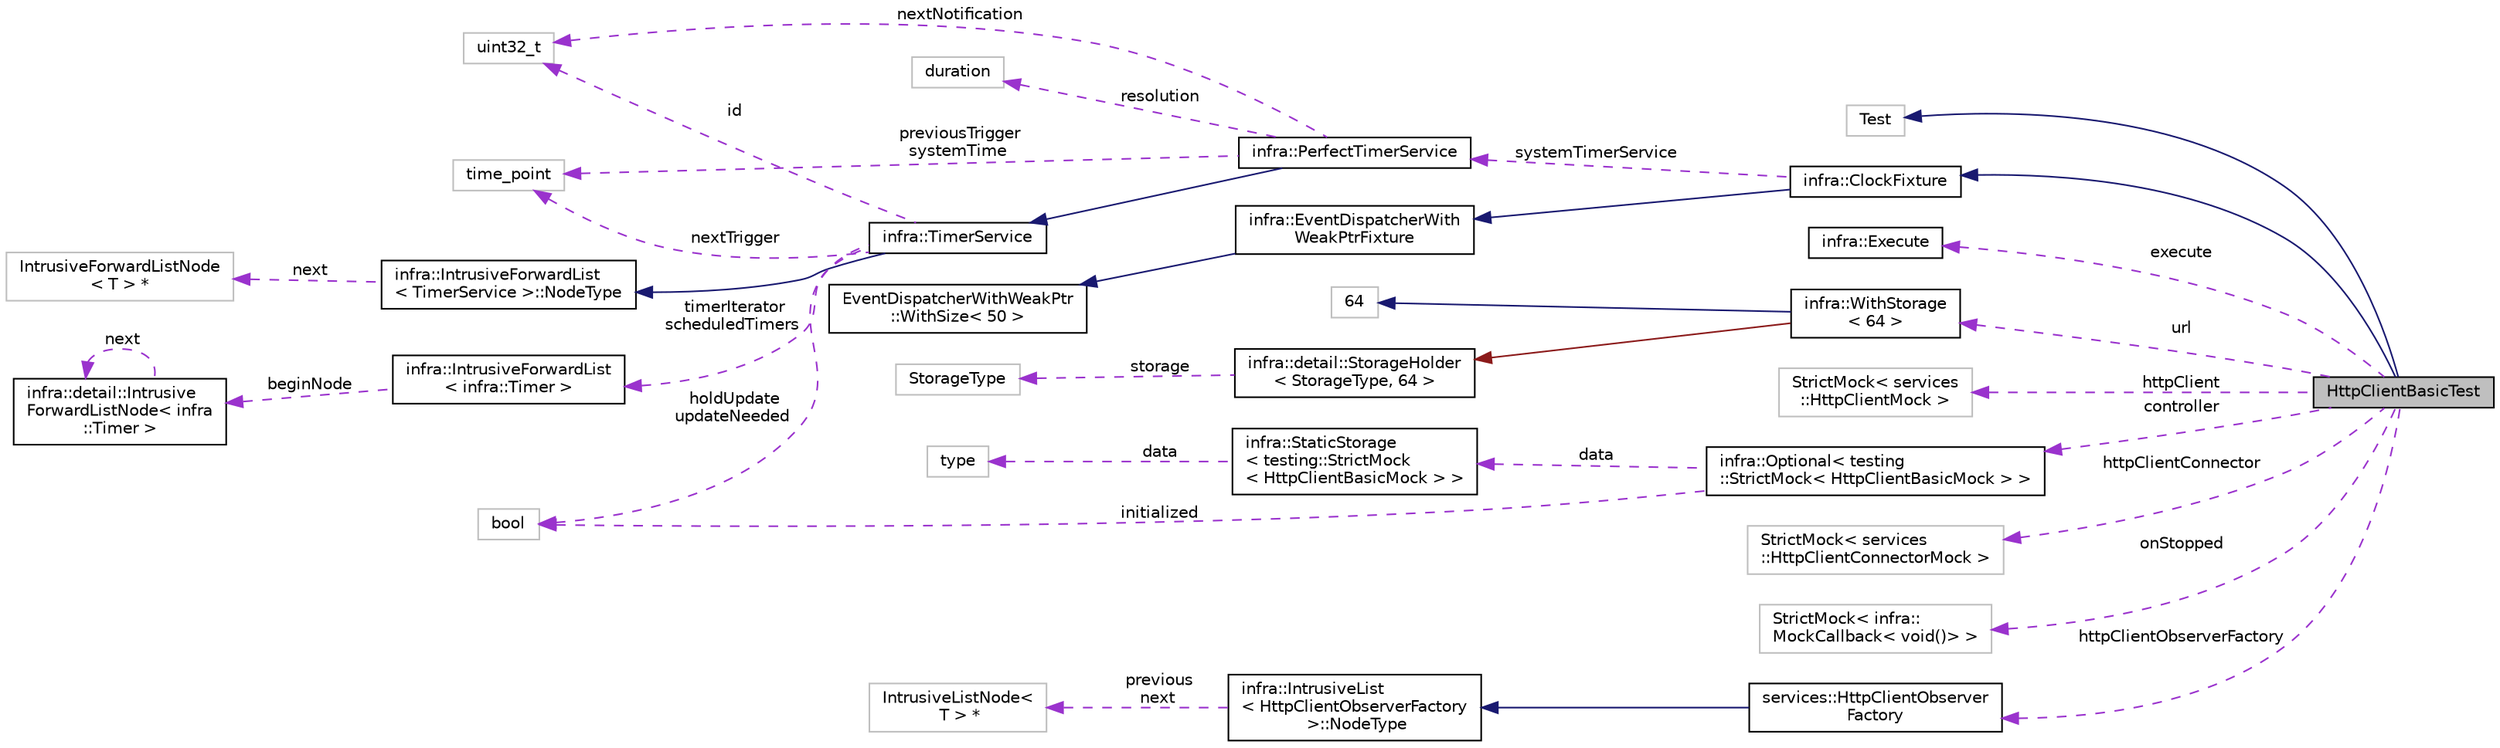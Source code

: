 digraph "HttpClientBasicTest"
{
 // INTERACTIVE_SVG=YES
  edge [fontname="Helvetica",fontsize="10",labelfontname="Helvetica",labelfontsize="10"];
  node [fontname="Helvetica",fontsize="10",shape=record];
  rankdir="LR";
  Node5 [label="HttpClientBasicTest",height=0.2,width=0.4,color="black", fillcolor="grey75", style="filled", fontcolor="black"];
  Node6 -> Node5 [dir="back",color="midnightblue",fontsize="10",style="solid",fontname="Helvetica"];
  Node6 [label="Test",height=0.2,width=0.4,color="grey75", fillcolor="white", style="filled"];
  Node7 -> Node5 [dir="back",color="midnightblue",fontsize="10",style="solid",fontname="Helvetica"];
  Node7 [label="infra::ClockFixture",height=0.2,width=0.4,color="black", fillcolor="white", style="filled",URL="$d1/d73/classinfra_1_1_clock_fixture.html"];
  Node8 -> Node7 [dir="back",color="midnightblue",fontsize="10",style="solid",fontname="Helvetica"];
  Node8 [label="infra::EventDispatcherWith\lWeakPtrFixture",height=0.2,width=0.4,color="black", fillcolor="white", style="filled",URL="$d5/d37/classinfra_1_1_event_dispatcher_with_weak_ptr_fixture.html"];
  Node9 -> Node8 [dir="back",color="midnightblue",fontsize="10",style="solid",fontname="Helvetica"];
  Node9 [label="EventDispatcherWithWeakPtr\l::WithSize\< 50 \>",height=0.2,width=0.4,color="black", fillcolor="white", style="filled",URL="$db/da8/classinfra_1_1_event_dispatcher_with_weak_ptr_1_1_with_size.html"];
  Node10 -> Node7 [dir="back",color="darkorchid3",fontsize="10",style="dashed",label=" systemTimerService" ,fontname="Helvetica"];
  Node10 [label="infra::PerfectTimerService",height=0.2,width=0.4,color="black", fillcolor="white", style="filled",URL="$d6/d35/classinfra_1_1_perfect_timer_service.html"];
  Node11 -> Node10 [dir="back",color="midnightblue",fontsize="10",style="solid",fontname="Helvetica"];
  Node11 [label="infra::TimerService",height=0.2,width=0.4,color="black", fillcolor="white", style="filled",URL="$da/def/classinfra_1_1_timer_service.html"];
  Node12 -> Node11 [dir="back",color="midnightblue",fontsize="10",style="solid",fontname="Helvetica"];
  Node12 [label="infra::IntrusiveForwardList\l\< TimerService \>::NodeType",height=0.2,width=0.4,color="black", fillcolor="white", style="filled",URL="$d7/d4a/classinfra_1_1detail_1_1_intrusive_forward_list_node.html"];
  Node13 -> Node12 [dir="back",color="darkorchid3",fontsize="10",style="dashed",label=" next" ,fontname="Helvetica"];
  Node13 [label="IntrusiveForwardListNode\l\< T \> *",height=0.2,width=0.4,color="grey75", fillcolor="white", style="filled"];
  Node14 -> Node11 [dir="back",color="darkorchid3",fontsize="10",style="dashed",label=" nextTrigger" ,fontname="Helvetica"];
  Node14 [label="time_point",height=0.2,width=0.4,color="grey75", fillcolor="white", style="filled"];
  Node15 -> Node11 [dir="back",color="darkorchid3",fontsize="10",style="dashed",label=" timerIterator\nscheduledTimers" ,fontname="Helvetica"];
  Node15 [label="infra::IntrusiveForwardList\l\< infra::Timer \>",height=0.2,width=0.4,color="black", fillcolor="white", style="filled",URL="$d3/d66/classinfra_1_1_intrusive_forward_list.html"];
  Node16 -> Node15 [dir="back",color="darkorchid3",fontsize="10",style="dashed",label=" beginNode" ,fontname="Helvetica"];
  Node16 [label="infra::detail::Intrusive\lForwardListNode\< infra\l::Timer \>",height=0.2,width=0.4,color="black", fillcolor="white", style="filled",URL="$d7/d4a/classinfra_1_1detail_1_1_intrusive_forward_list_node.html"];
  Node16 -> Node16 [dir="back",color="darkorchid3",fontsize="10",style="dashed",label=" next" ,fontname="Helvetica"];
  Node17 -> Node11 [dir="back",color="darkorchid3",fontsize="10",style="dashed",label=" id" ,fontname="Helvetica"];
  Node17 [label="uint32_t",height=0.2,width=0.4,color="grey75", fillcolor="white", style="filled"];
  Node18 -> Node11 [dir="back",color="darkorchid3",fontsize="10",style="dashed",label=" holdUpdate\nupdateNeeded" ,fontname="Helvetica"];
  Node18 [label="bool",height=0.2,width=0.4,color="grey75", fillcolor="white", style="filled"];
  Node19 -> Node10 [dir="back",color="darkorchid3",fontsize="10",style="dashed",label=" resolution" ,fontname="Helvetica"];
  Node19 [label="duration",height=0.2,width=0.4,color="grey75", fillcolor="white", style="filled"];
  Node14 -> Node10 [dir="back",color="darkorchid3",fontsize="10",style="dashed",label=" previousTrigger\nsystemTime" ,fontname="Helvetica"];
  Node17 -> Node10 [dir="back",color="darkorchid3",fontsize="10",style="dashed",label=" nextNotification" ,fontname="Helvetica"];
  Node20 -> Node5 [dir="back",color="darkorchid3",fontsize="10",style="dashed",label=" execute" ,fontname="Helvetica"];
  Node20 [label="infra::Execute",height=0.2,width=0.4,color="black", fillcolor="white", style="filled",URL="$d1/dad/classinfra_1_1_execute.html"];
  Node21 -> Node5 [dir="back",color="darkorchid3",fontsize="10",style="dashed",label=" url" ,fontname="Helvetica"];
  Node21 [label="infra::WithStorage\l\< 64 \>",height=0.2,width=0.4,color="black", fillcolor="white", style="filled",URL="$d2/d40/classinfra_1_1_with_storage.html"];
  Node22 -> Node21 [dir="back",color="firebrick4",fontsize="10",style="solid",fontname="Helvetica"];
  Node22 [label="infra::detail::StorageHolder\l\< StorageType, 64 \>",height=0.2,width=0.4,color="black", fillcolor="white", style="filled",URL="$d9/d00/classinfra_1_1detail_1_1_storage_holder.html"];
  Node23 -> Node22 [dir="back",color="darkorchid3",fontsize="10",style="dashed",label=" storage" ,fontname="Helvetica"];
  Node23 [label="StorageType",height=0.2,width=0.4,color="grey75", fillcolor="white", style="filled"];
  Node24 -> Node21 [dir="back",color="midnightblue",fontsize="10",style="solid",fontname="Helvetica"];
  Node24 [label="64",height=0.2,width=0.4,color="grey75", fillcolor="white", style="filled"];
  Node25 -> Node5 [dir="back",color="darkorchid3",fontsize="10",style="dashed",label=" httpClient" ,fontname="Helvetica"];
  Node25 [label="StrictMock\< services\l::HttpClientMock \>",height=0.2,width=0.4,color="grey75", fillcolor="white", style="filled"];
  Node26 -> Node5 [dir="back",color="darkorchid3",fontsize="10",style="dashed",label=" controller" ,fontname="Helvetica"];
  Node26 [label="infra::Optional\< testing\l::StrictMock\< HttpClientBasicMock \> \>",height=0.2,width=0.4,color="black", fillcolor="white", style="filled",URL="$dc/df7/classinfra_1_1_optional.html"];
  Node27 -> Node26 [dir="back",color="darkorchid3",fontsize="10",style="dashed",label=" data" ,fontname="Helvetica"];
  Node27 [label="infra::StaticStorage\l\< testing::StrictMock\l\< HttpClientBasicMock \> \>",height=0.2,width=0.4,color="black", fillcolor="white", style="filled",URL="$d0/d8c/classinfra_1_1_static_storage.html"];
  Node28 -> Node27 [dir="back",color="darkorchid3",fontsize="10",style="dashed",label=" data" ,fontname="Helvetica"];
  Node28 [label="type",height=0.2,width=0.4,color="grey75", fillcolor="white", style="filled"];
  Node18 -> Node26 [dir="back",color="darkorchid3",fontsize="10",style="dashed",label=" initialized" ,fontname="Helvetica"];
  Node29 -> Node5 [dir="back",color="darkorchid3",fontsize="10",style="dashed",label=" httpClientConnector" ,fontname="Helvetica"];
  Node29 [label="StrictMock\< services\l::HttpClientConnectorMock \>",height=0.2,width=0.4,color="grey75", fillcolor="white", style="filled"];
  Node30 -> Node5 [dir="back",color="darkorchid3",fontsize="10",style="dashed",label=" onStopped" ,fontname="Helvetica"];
  Node30 [label="StrictMock\< infra::\lMockCallback\< void()\> \>",height=0.2,width=0.4,color="grey75", fillcolor="white", style="filled"];
  Node31 -> Node5 [dir="back",color="darkorchid3",fontsize="10",style="dashed",label=" httpClientObserverFactory" ,fontname="Helvetica"];
  Node31 [label="services::HttpClientObserver\lFactory",height=0.2,width=0.4,color="black", fillcolor="white", style="filled",URL="$d9/d25/classservices_1_1_http_client_observer_factory.html"];
  Node32 -> Node31 [dir="back",color="midnightblue",fontsize="10",style="solid",fontname="Helvetica"];
  Node32 [label="infra::IntrusiveList\l\< HttpClientObserverFactory\l \>::NodeType",height=0.2,width=0.4,color="black", fillcolor="white", style="filled",URL="$d7/da5/classinfra_1_1detail_1_1_intrusive_list_node.html"];
  Node33 -> Node32 [dir="back",color="darkorchid3",fontsize="10",style="dashed",label=" previous\nnext" ,fontname="Helvetica"];
  Node33 [label="IntrusiveListNode\<\l T \> *",height=0.2,width=0.4,color="grey75", fillcolor="white", style="filled"];
}
